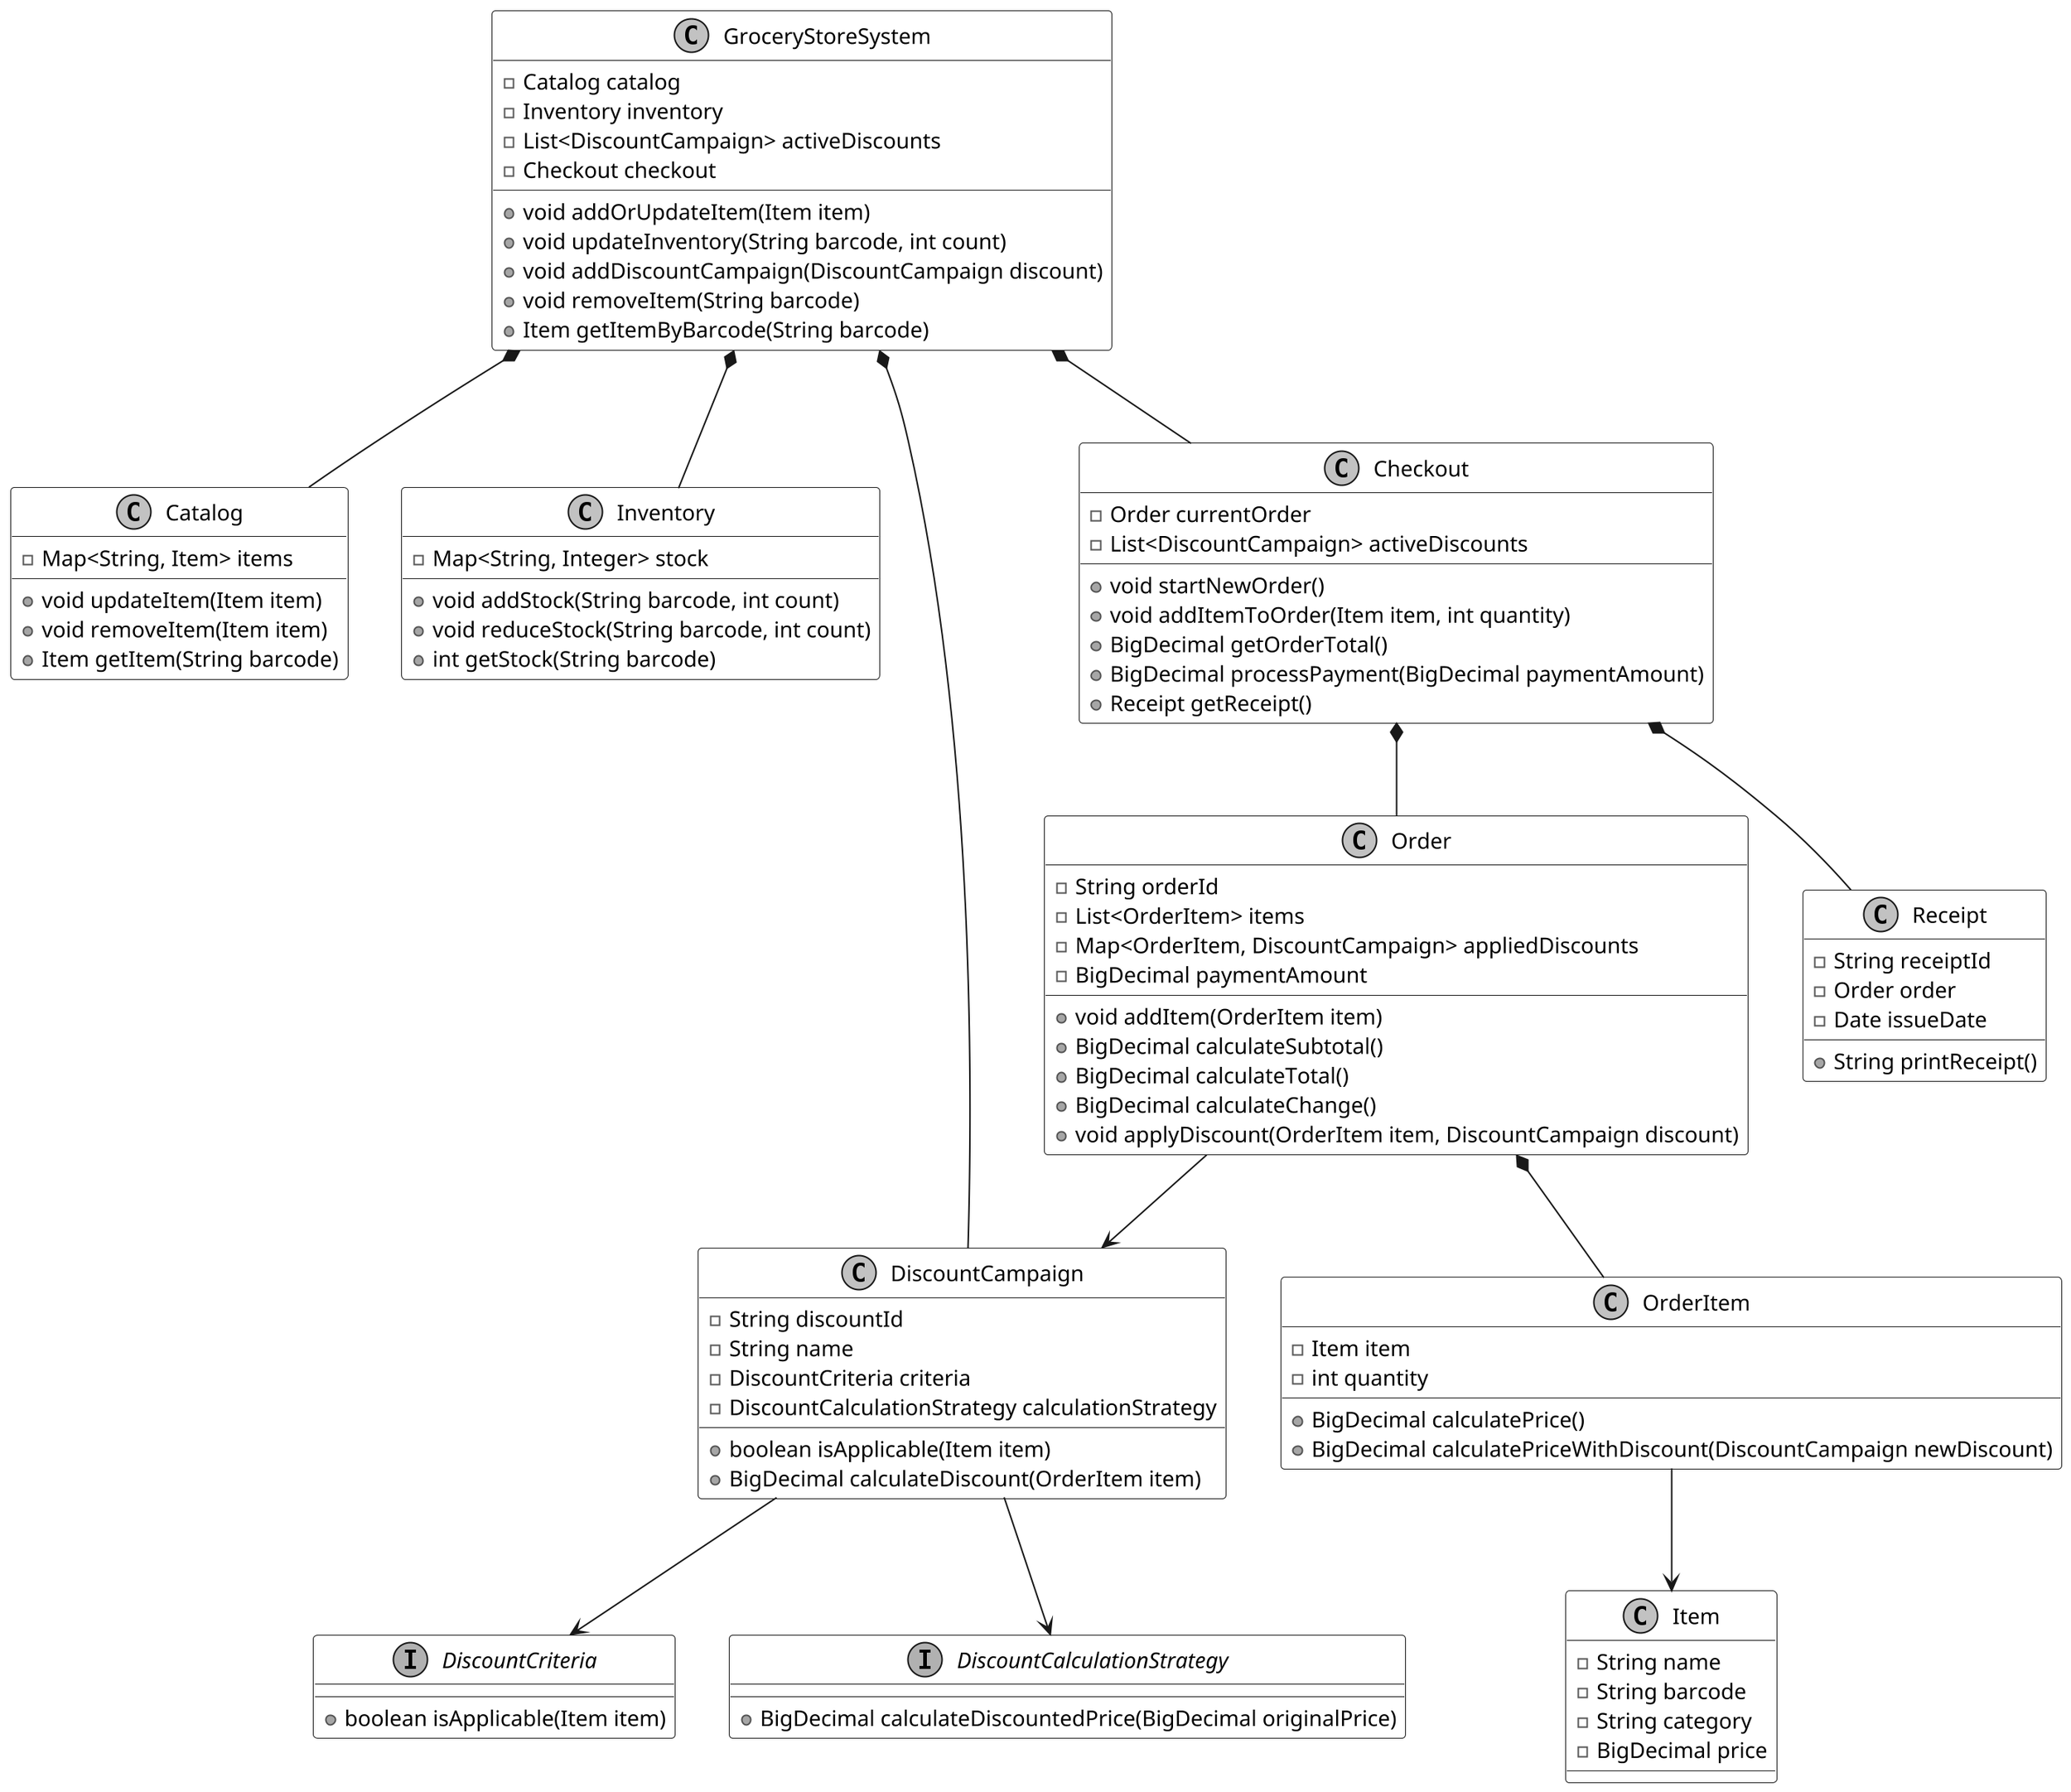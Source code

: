 @startuml
skinparam monochrome true
skinparam backgroundColor #FFFFFF
skinparam classBackgroundColor #FFFFFF
skinparam dpi 200

class Catalog {
    - Map<String, Item> items
    + void updateItem(Item item)
    + void removeItem(Item item)
    + Item getItem(String barcode)
}

class Inventory {
    - Map<String, Integer> stock
    + void addStock(String barcode, int count)
    + void reduceStock(String barcode, int count)
    + int getStock(String barcode)
}

class Item {
    - String name
    - String barcode
    - String category
    - BigDecimal price
}

interface DiscountCriteria {
    + boolean isApplicable(Item item)
}

interface DiscountCalculationStrategy {
    + BigDecimal calculateDiscountedPrice(BigDecimal originalPrice)
}

class DiscountCampaign {
    - String discountId
    - String name
    - DiscountCriteria criteria
    - DiscountCalculationStrategy calculationStrategy
    + boolean isApplicable(Item item)
    + BigDecimal calculateDiscount(OrderItem item)
}

class Checkout {
    - Order currentOrder
    - List<DiscountCampaign> activeDiscounts
    + void startNewOrder()
    + void addItemToOrder(Item item, int quantity)
    + BigDecimal getOrderTotal()
    + BigDecimal processPayment(BigDecimal paymentAmount)
    + Receipt getReceipt()
}

class GroceryStoreSystem {
    - Catalog catalog
    - Inventory inventory
    - List<DiscountCampaign> activeDiscounts
    - Checkout checkout
    + void addOrUpdateItem(Item item)
    + void updateInventory(String barcode, int count)
    + void addDiscountCampaign(DiscountCampaign discount)
    + void removeItem(String barcode)
    + Item getItemByBarcode(String barcode)
}

class Order {
    - String orderId
    - List<OrderItem> items
    - Map<OrderItem, DiscountCampaign> appliedDiscounts
    - BigDecimal paymentAmount
    + void addItem(OrderItem item)
    + BigDecimal calculateSubtotal()
    + BigDecimal calculateTotal()
    + BigDecimal calculateChange()
    + void applyDiscount(OrderItem item, DiscountCampaign discount)
}

class OrderItem {
    - Item item
    - int quantity
    + BigDecimal calculatePrice()
    + BigDecimal calculatePriceWithDiscount(DiscountCampaign newDiscount)
}

class Receipt {
    - String receiptId
    - Order order
    - Date issueDate
    + String printReceipt()
}

GroceryStoreSystem *-- Catalog
GroceryStoreSystem *-- Inventory
GroceryStoreSystem *-- Checkout
GroceryStoreSystem *-- DiscountCampaign
Checkout *-- Order
Checkout *-- Receipt
Order *-- OrderItem
Order --> DiscountCampaign
OrderItem --> Item
DiscountCampaign --> DiscountCriteria
DiscountCampaign --> DiscountCalculationStrategy
@enduml
